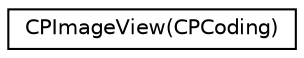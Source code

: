 digraph "Graphical Class Hierarchy"
{
  edge [fontname="Helvetica",fontsize="10",labelfontname="Helvetica",labelfontsize="10"];
  node [fontname="Helvetica",fontsize="10",shape=record];
  rankdir="LR";
  Node1 [label="CPImageView(CPCoding)",height=0.2,width=0.4,color="black", fillcolor="white", style="filled",URL="$category_c_p_image_view_07_c_p_coding_08.html"];
}
